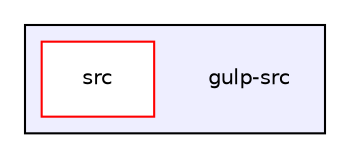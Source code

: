 digraph "gulp-src" {
  compound=true
  node [ fontsize="10", fontname="Helvetica"];
  edge [ labelfontsize="10", labelfontname="Helvetica"];
  subgraph clusterdir_d7273af4cdfeefdd8ed029b4b6258b5e {
    graph [ bgcolor="#eeeeff", pencolor="black", label="" URL="dir_d7273af4cdfeefdd8ed029b4b6258b5e.html"];
    dir_d7273af4cdfeefdd8ed029b4b6258b5e [shape=plaintext label="gulp-src"];
    dir_dfa8e08d839731c983b8b097826a1a34 [shape=box label="src" color="red" fillcolor="white" style="filled" URL="dir_dfa8e08d839731c983b8b097826a1a34.html"];
  }
}
